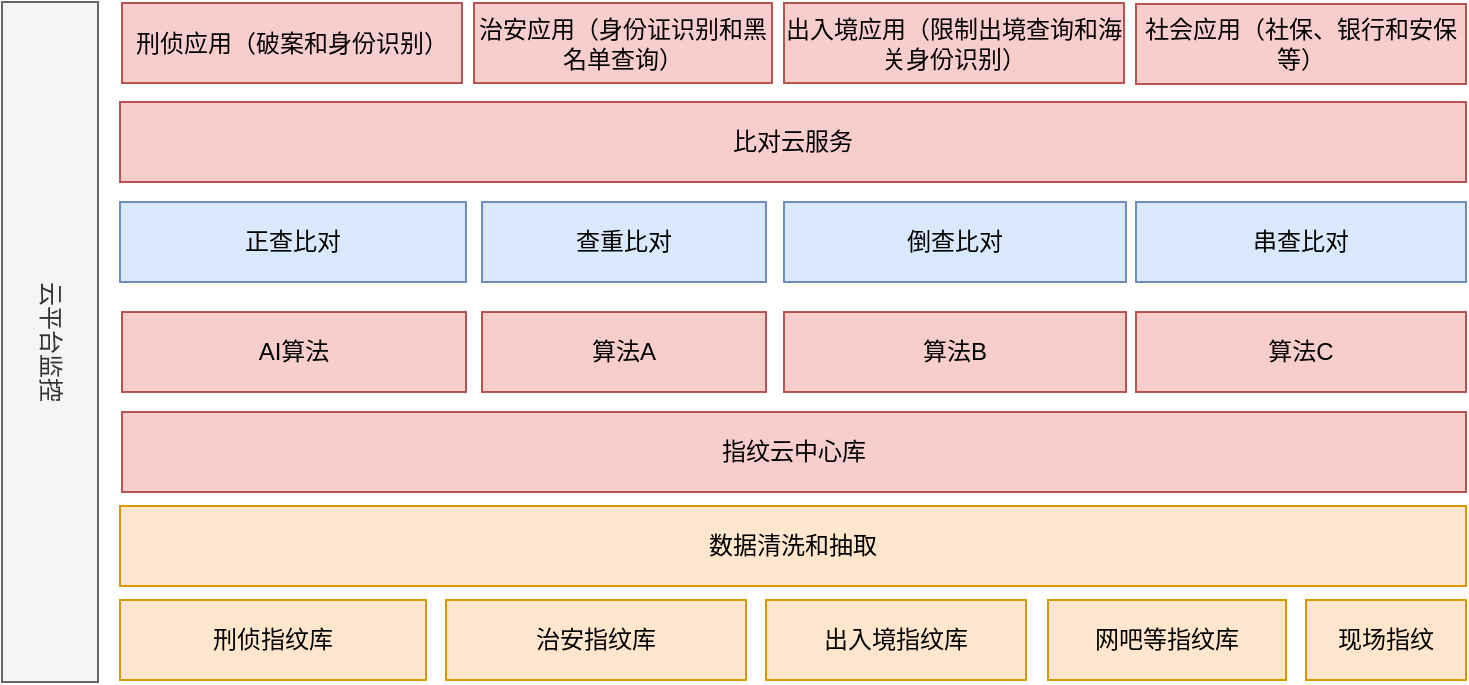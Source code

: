 <mxfile version="10.6.7" type="github"><diagram id="0JF_6vcvVq2uVW6Ly7bd" name="Page-1"><mxGraphModel dx="844" dy="448" grid="1" gridSize="10" guides="1" tooltips="1" connect="1" arrows="1" fold="1" page="1" pageScale="1" pageWidth="1169" pageHeight="1654" math="0" shadow="0"><root><mxCell id="0"/><mxCell id="1" parent="0"/><mxCell id="u5JKlpqk_BJtgDLQV8ew-2" value="刑侦应用（破案和身份识别）&lt;br&gt;" style="rounded=0;whiteSpace=wrap;html=1;fillColor=#f8cecc;strokeColor=#b85450;" parent="1" vertex="1"><mxGeometry x="288" y="580.5" width="170" height="40" as="geometry"/></mxCell><mxCell id="u5JKlpqk_BJtgDLQV8ew-4" value="AI算法" style="rounded=0;whiteSpace=wrap;html=1;fillColor=#f8cecc;strokeColor=#b85450;" parent="1" vertex="1"><mxGeometry x="288" y="735" width="172" height="40" as="geometry"/></mxCell><mxCell id="u5JKlpqk_BJtgDLQV8ew-5" value="指纹云中心库" style="rounded=0;whiteSpace=wrap;html=1;fillColor=#f8cecc;strokeColor=#b85450;" parent="1" vertex="1"><mxGeometry x="288" y="785" width="672" height="40" as="geometry"/></mxCell><mxCell id="u5JKlpqk_BJtgDLQV8ew-6" value="正查比对" style="rounded=0;whiteSpace=wrap;html=1;fillColor=#dae8fc;strokeColor=#6c8ebf;" parent="1" vertex="1"><mxGeometry x="287" y="680" width="173" height="40" as="geometry"/></mxCell><mxCell id="u5JKlpqk_BJtgDLQV8ew-8" value="治安应用（身份证识别和黑名单查询）" style="rounded=0;whiteSpace=wrap;html=1;fillColor=#f8cecc;strokeColor=#b85450;" parent="1" vertex="1"><mxGeometry x="464" y="580.5" width="149" height="40" as="geometry"/></mxCell><mxCell id="u5JKlpqk_BJtgDLQV8ew-16" value="云平台监控&lt;br&gt;" style="rounded=0;whiteSpace=wrap;html=1;rotation=90;fillColor=#f5f5f5;strokeColor=#666666;fontColor=#333333;" parent="1" vertex="1"><mxGeometry x="82" y="726" width="340" height="48" as="geometry"/></mxCell><mxCell id="F6PAVdrW8Sd14UwHxQ3P-1" value="数据清洗和抽取" style="rounded=0;whiteSpace=wrap;html=1;fillColor=#ffe6cc;strokeColor=#d79b00;" parent="1" vertex="1"><mxGeometry x="287" y="832" width="673" height="40" as="geometry"/></mxCell><mxCell id="F6PAVdrW8Sd14UwHxQ3P-2" value="算法A" style="rounded=0;whiteSpace=wrap;html=1;fillColor=#f8cecc;strokeColor=#b85450;" parent="1" vertex="1"><mxGeometry x="468" y="735" width="142" height="40" as="geometry"/></mxCell><mxCell id="F6PAVdrW8Sd14UwHxQ3P-5" value="算法B" style="rounded=0;whiteSpace=wrap;html=1;fillColor=#f8cecc;strokeColor=#b85450;" parent="1" vertex="1"><mxGeometry x="619" y="735" width="171" height="40" as="geometry"/></mxCell><mxCell id="F6PAVdrW8Sd14UwHxQ3P-7" value="出入境应用（限制出境查询和海关身份识别）" style="rounded=0;whiteSpace=wrap;html=1;fillColor=#f8cecc;strokeColor=#b85450;" parent="1" vertex="1"><mxGeometry x="619" y="580.5" width="170" height="40" as="geometry"/></mxCell><mxCell id="u5JKlpqk_BJtgDLQV8ew-1" value="刑侦指纹库" style="rounded=0;whiteSpace=wrap;html=1;fillColor=#ffe6cc;strokeColor=#d79b00;" parent="1" vertex="1"><mxGeometry x="287" y="879" width="153" height="40" as="geometry"/></mxCell><mxCell id="6z8G4xYgoYw2105jy4mL-1" value="治安指纹库" style="rounded=0;whiteSpace=wrap;html=1;fillColor=#ffe6cc;strokeColor=#d79b00;" parent="1" vertex="1"><mxGeometry x="450" y="879" width="150" height="40" as="geometry"/></mxCell><mxCell id="6z8G4xYgoYw2105jy4mL-2" value="出入境指纹库" style="rounded=0;whiteSpace=wrap;html=1;fillColor=#ffe6cc;strokeColor=#d79b00;" parent="1" vertex="1"><mxGeometry x="610" y="879" width="130" height="40" as="geometry"/></mxCell><mxCell id="6z8G4xYgoYw2105jy4mL-4" value="网吧等指纹库" style="rounded=0;whiteSpace=wrap;html=1;fillColor=#ffe6cc;strokeColor=#d79b00;" parent="1" vertex="1"><mxGeometry x="751" y="879" width="119" height="40" as="geometry"/></mxCell><mxCell id="F6PAVdrW8Sd14UwHxQ3P-9" value="算法C" style="rounded=0;whiteSpace=wrap;html=1;fillColor=#f8cecc;strokeColor=#b85450;" parent="1" vertex="1"><mxGeometry x="795" y="735" width="165" height="40" as="geometry"/></mxCell><mxCell id="JDsC-USO73Mr1CR5BDgQ-1" value="现场指纹" style="rounded=0;whiteSpace=wrap;html=1;fillColor=#ffe6cc;strokeColor=#d79b00;" vertex="1" parent="1"><mxGeometry x="880" y="879" width="80" height="40" as="geometry"/></mxCell><mxCell id="JDsC-USO73Mr1CR5BDgQ-3" value="查重比对" style="rounded=0;whiteSpace=wrap;html=1;fillColor=#dae8fc;strokeColor=#6c8ebf;" vertex="1" parent="1"><mxGeometry x="468" y="680" width="142" height="40" as="geometry"/></mxCell><mxCell id="JDsC-USO73Mr1CR5BDgQ-4" value="倒查比对" style="rounded=0;whiteSpace=wrap;html=1;fillColor=#dae8fc;strokeColor=#6c8ebf;" vertex="1" parent="1"><mxGeometry x="619" y="680" width="171" height="40" as="geometry"/></mxCell><mxCell id="JDsC-USO73Mr1CR5BDgQ-5" value="串查比对" style="rounded=0;whiteSpace=wrap;html=1;fillColor=#dae8fc;strokeColor=#6c8ebf;" vertex="1" parent="1"><mxGeometry x="795" y="680" width="165" height="40" as="geometry"/></mxCell><mxCell id="JDsC-USO73Mr1CR5BDgQ-6" value="比对云服务" style="rounded=0;whiteSpace=wrap;html=1;fillColor=#f8cecc;strokeColor=#b85450;" vertex="1" parent="1"><mxGeometry x="287" y="630" width="673" height="40" as="geometry"/></mxCell><mxCell id="JDsC-USO73Mr1CR5BDgQ-7" value="社会应用（社保、银行和安保等）" style="rounded=0;whiteSpace=wrap;html=1;fillColor=#f8cecc;strokeColor=#b85450;" vertex="1" parent="1"><mxGeometry x="795" y="581" width="165" height="40" as="geometry"/></mxCell></root></mxGraphModel></diagram><diagram id="OmTZ8DpQ9UB5DvIpH6f9" name="Page-2"><mxGraphModel dx="1125" dy="532" grid="1" gridSize="10" guides="1" tooltips="1" connect="1" arrows="1" fold="1" page="1" pageScale="1" pageWidth="827" pageHeight="1169" math="0" shadow="0"><root><mxCell id="4jBuX9wIQml3wsNUi4NO-0"/><mxCell id="4jBuX9wIQml3wsNUi4NO-1" parent="4jBuX9wIQml3wsNUi4NO-0"/><mxCell id="4jBuX9wIQml3wsNUi4NO-2" value="ECS(Linux)" style="rounded=0;whiteSpace=wrap;html=1;fillColor=#ffe6cc;strokeColor=#d79b00;" vertex="1" parent="4jBuX9wIQml3wsNUi4NO-1"><mxGeometry x="968" y="847.5" width="509" height="40" as="geometry"/></mxCell><mxCell id="4jBuX9wIQml3wsNUi4NO-3" value="任务调度" style="rounded=0;whiteSpace=wrap;html=1;fillColor=#f8cecc;strokeColor=#b85450;" vertex="1" parent="4jBuX9wIQml3wsNUi4NO-1"><mxGeometry x="968" y="698" width="90" height="40" as="geometry"/></mxCell><mxCell id="4jBuX9wIQml3wsNUi4NO-4" value="特征文件(NFS)" style="rounded=0;whiteSpace=wrap;html=1;fillColor=#ffe6cc;strokeColor=#d79b00;" vertex="1" parent="4jBuX9wIQml3wsNUi4NO-1"><mxGeometry x="968" y="797.5" width="510" height="40" as="geometry"/></mxCell><mxCell id="4jBuX9wIQml3wsNUi4NO-5" value="指纹查看" style="rounded=0;whiteSpace=wrap;html=1;fillColor=#e1d5e7;strokeColor=#9673a6;" vertex="1" parent="4jBuX9wIQml3wsNUi4NO-1"><mxGeometry x="392.5" y="672.5" width="240" height="40" as="geometry"/></mxCell><mxCell id="4jBuX9wIQml3wsNUi4NO-6" value="接收任务和发送结果服务" style="rounded=0;whiteSpace=wrap;html=1;fillColor=#dae8fc;strokeColor=#6c8ebf;" vertex="1" parent="4jBuX9wIQml3wsNUi4NO-1"><mxGeometry x="968" y="597.5" width="510" height="40" as="geometry"/></mxCell><mxCell id="4jBuX9wIQml3wsNUi4NO-7" value="阿里云监控&lt;br&gt;&lt;br&gt;" style="rounded=0;whiteSpace=wrap;html=1;rotation=90;fillColor=#f5f5f5;strokeColor=#666666;fontColor=#333333;" vertex="1" parent="4jBuX9wIQml3wsNUi4NO-1"><mxGeometry x="1370" y="718" width="287" height="50" as="geometry"/></mxCell><mxCell id="4jBuX9wIQml3wsNUi4NO-8" value="指纹编辑" style="rounded=0;whiteSpace=wrap;html=1;fillColor=#e1d5e7;strokeColor=#9673a6;" vertex="1" parent="4jBuX9wIQml3wsNUi4NO-1"><mxGeometry x="222" y="622.5" width="160" height="40" as="geometry"/></mxCell><mxCell id="4jBuX9wIQml3wsNUi4NO-9" value="比对认定" style="rounded=0;whiteSpace=wrap;html=1;fillColor=#e1d5e7;strokeColor=#9673a6;" vertex="1" parent="4jBuX9wIQml3wsNUi4NO-1"><mxGeometry x="390" y="623" width="242" height="40" as="geometry"/></mxCell><mxCell id="4jBuX9wIQml3wsNUi4NO-10" value="用户管理&lt;br&gt;" style="rounded=0;whiteSpace=wrap;html=1;fillColor=#e1d5e7;strokeColor=#9673a6;" vertex="1" parent="4jBuX9wIQml3wsNUi4NO-1"><mxGeometry x="222.5" y="672.5" width="160" height="40" as="geometry"/></mxCell><mxCell id="4jBuX9wIQml3wsNUi4NO-11" value="特征文件cache(Alluxio)" style="rounded=0;whiteSpace=wrap;html=1;fillColor=#ffe6cc;strokeColor=#d79b00;" vertex="1" parent="4jBuX9wIQml3wsNUi4NO-1"><mxGeometry x="1228" y="747.5" width="250" height="40" as="geometry"/></mxCell><mxCell id="4jBuX9wIQml3wsNUi4NO-12" value="结构化数据存储PPAS" style="shape=cylinder;whiteSpace=wrap;html=1;boundedLbl=1;backgroundOutline=1;fillColor=#ffe6cc;strokeColor=#d79b00;" vertex="1" parent="4jBuX9wIQml3wsNUi4NO-1"><mxGeometry x="220" y="770" width="246" height="40" as="geometry"/></mxCell><mxCell id="4jBuX9wIQml3wsNUi4NO-13" value="OSS存储" style="rounded=0;whiteSpace=wrap;html=1;fillColor=#ffe6cc;strokeColor=#d79b00;" vertex="1" parent="4jBuX9wIQml3wsNUi4NO-1"><mxGeometry x="474" y="773" width="157" height="40" as="geometry"/></mxCell><mxCell id="4jBuX9wIQml3wsNUi4NO-14" value="分析数据库(H8)" style="rounded=0;whiteSpace=wrap;html=1;fillColor=#ffe6cc;strokeColor=#d79b00;" vertex="1" parent="4jBuX9wIQml3wsNUi4NO-1"><mxGeometry x="968" y="747.5" width="250" height="40" as="geometry"/></mxCell><mxCell id="4jBuX9wIQml3wsNUi4NO-15" value="专题库（数据仓库，数据抽取得到）" style="rounded=0;whiteSpace=wrap;html=1;fillColor=#ffe6cc;strokeColor=#d79b00;" vertex="1" parent="4jBuX9wIQml3wsNUi4NO-1"><mxGeometry x="221" y="720.5" width="250" height="40" as="geometry"/></mxCell><mxCell id="4jBuX9wIQml3wsNUi4NO-16" value="数据队列(MongoDB)" style="rounded=0;whiteSpace=wrap;html=1;fillColor=#f8cecc;strokeColor=#b85450;" vertex="1" parent="4jBuX9wIQml3wsNUi4NO-1"><mxGeometry x="1075" y="697.5" width="90" height="40" as="geometry"/></mxCell><mxCell id="4jBuX9wIQml3wsNUi4NO-17" value="远程过程调用" style="rounded=0;whiteSpace=wrap;html=1;fillColor=#f8cecc;strokeColor=#b85450;" vertex="1" parent="4jBuX9wIQml3wsNUi4NO-1"><mxGeometry x="1180" y="697.5" width="90" height="40" as="geometry"/></mxCell><mxCell id="4jBuX9wIQml3wsNUi4NO-18" value="比对算法" style="rounded=0;whiteSpace=wrap;html=1;fillColor=#f8cecc;strokeColor=#b85450;" vertex="1" parent="4jBuX9wIQml3wsNUi4NO-1"><mxGeometry x="1286" y="697.5" width="90" height="40" as="geometry"/></mxCell><mxCell id="4jBuX9wIQml3wsNUi4NO-19" value="正查服务" style="rounded=0;whiteSpace=wrap;html=1;fillColor=#f8cecc;strokeColor=#b85450;" vertex="1" parent="4jBuX9wIQml3wsNUi4NO-1"><mxGeometry x="968" y="648" width="90" height="40" as="geometry"/></mxCell><mxCell id="4jBuX9wIQml3wsNUi4NO-20" value="查重服务" style="rounded=0;whiteSpace=wrap;html=1;fillColor=#f8cecc;strokeColor=#b85450;aspect=fixed;" vertex="1" parent="4jBuX9wIQml3wsNUi4NO-1"><mxGeometry x="1074" y="647.5" width="90" height="40" as="geometry"/></mxCell><mxCell id="4jBuX9wIQml3wsNUi4NO-21" value="倒查服务" style="rounded=0;whiteSpace=wrap;html=1;fillColor=#f8cecc;strokeColor=#b85450;" vertex="1" parent="4jBuX9wIQml3wsNUi4NO-1"><mxGeometry x="1180" y="647.5" width="90" height="40" as="geometry"/></mxCell><mxCell id="4jBuX9wIQml3wsNUi4NO-22" value="串查服务" style="rounded=0;whiteSpace=wrap;html=1;fillColor=#f8cecc;strokeColor=#b85450;aspect=fixed;" vertex="1" parent="4jBuX9wIQml3wsNUi4NO-1"><mxGeometry x="1286" y="647.5" width="90" height="40" as="geometry"/></mxCell><mxCell id="4jBuX9wIQml3wsNUi4NO-23" value="发查询和收结果服务" style="rounded=0;whiteSpace=wrap;html=1;fillColor=#e1d5e7;strokeColor=#9673a6;" vertex="1" parent="4jBuX9wIQml3wsNUi4NO-1"><mxGeometry x="223" y="574" width="409" height="40" as="geometry"/></mxCell><mxCell id="4jBuX9wIQml3wsNUi4NO-25" value="二代证指纹(文件)" style="rounded=0;whiteSpace=wrap;html=1;fillColor=#ffe6cc;strokeColor=#d79b00;" vertex="1" parent="4jBuX9wIQml3wsNUi4NO-1"><mxGeometry x="220" y="872.5" width="102" height="40" as="geometry"/></mxCell><mxCell id="4jBuX9wIQml3wsNUi4NO-26" value="护照指纹" style="rounded=0;whiteSpace=wrap;html=1;fillColor=#ffe6cc;strokeColor=#d79b00;" vertex="1" parent="4jBuX9wIQml3wsNUi4NO-1"><mxGeometry x="329" y="872.5" width="92" height="40" as="geometry"/></mxCell><mxCell id="4jBuX9wIQml3wsNUi4NO-27" value="犯罪人员指纹" style="rounded=0;whiteSpace=wrap;html=1;fillColor=#ffe6cc;strokeColor=#d79b00;" vertex="1" parent="4jBuX9wIQml3wsNUi4NO-1"><mxGeometry x="431.5" y="872.5" width="102" height="40" as="geometry"/></mxCell><mxCell id="4jBuX9wIQml3wsNUi4NO-28" value="现场指纹" style="rounded=0;whiteSpace=wrap;html=1;fillColor=#ffe6cc;strokeColor=#d79b00;" vertex="1" parent="4jBuX9wIQml3wsNUi4NO-1"><mxGeometry x="540.5" y="872.5" width="92" height="40" as="geometry"/></mxCell><mxCell id="4jBuX9wIQml3wsNUi4NO-29" value="数据清洗和入库" style="rounded=0;whiteSpace=wrap;html=1;fillColor=#e1d5e7;strokeColor=#9673a6;" vertex="1" parent="4jBuX9wIQml3wsNUi4NO-1"><mxGeometry x="220" y="823.5" width="410" height="40" as="geometry"/></mxCell><mxCell id="4jBuX9wIQml3wsNUi4NO-30" value="指纹算法专有特征库" style="rounded=0;whiteSpace=wrap;html=1;fillColor=#ffe6cc;strokeColor=#d79b00;" vertex="1" parent="4jBuX9wIQml3wsNUi4NO-1"><mxGeometry x="477" y="720.5" width="155" height="40" as="geometry"/></mxCell><mxCell id="lHXPfTh80H9E5JKo_zr6-4" value="任务请求" style="endArrow=classic;html=1;entryX=0;entryY=0.5;entryDx=0;entryDy=0;" edge="1" parent="4jBuX9wIQml3wsNUi4NO-1" target="4jBuX9wIQml3wsNUi4NO-23"><mxGeometry width="50" height="50" relative="1" as="geometry"><mxPoint x="110" y="594" as="sourcePoint"/><mxPoint x="220" y="570" as="targetPoint"/></mxGeometry></mxCell><mxCell id="lHXPfTh80H9E5JKo_zr6-5" value="提特征服务" style="rounded=0;whiteSpace=wrap;html=1;fillColor=#f8cecc;strokeColor=#b85450;aspect=fixed;" vertex="1" parent="4jBuX9wIQml3wsNUi4NO-1"><mxGeometry x="1388" y="647.5" width="90" height="40" as="geometry"/></mxCell><mxCell id="lHXPfTh80H9E5JKo_zr6-6" value="提特征算法" style="rounded=0;whiteSpace=wrap;html=1;fillColor=#f8cecc;strokeColor=#b85450;" vertex="1" parent="4jBuX9wIQml3wsNUi4NO-1"><mxGeometry x="1388" y="697.5" width="90" height="40" as="geometry"/></mxCell><mxCell id="wxzOU9R2AsddY2CD6a7b-0" value="阿里云监控&lt;br&gt;&lt;br&gt;" style="rounded=0;whiteSpace=wrap;html=1;rotation=90;fillColor=#f5f5f5;strokeColor=#666666;fontColor=#333333;" vertex="1" parent="4jBuX9wIQml3wsNUi4NO-1"><mxGeometry x="501" y="718" width="340" height="50" as="geometry"/></mxCell></root></mxGraphModel></diagram></mxfile>